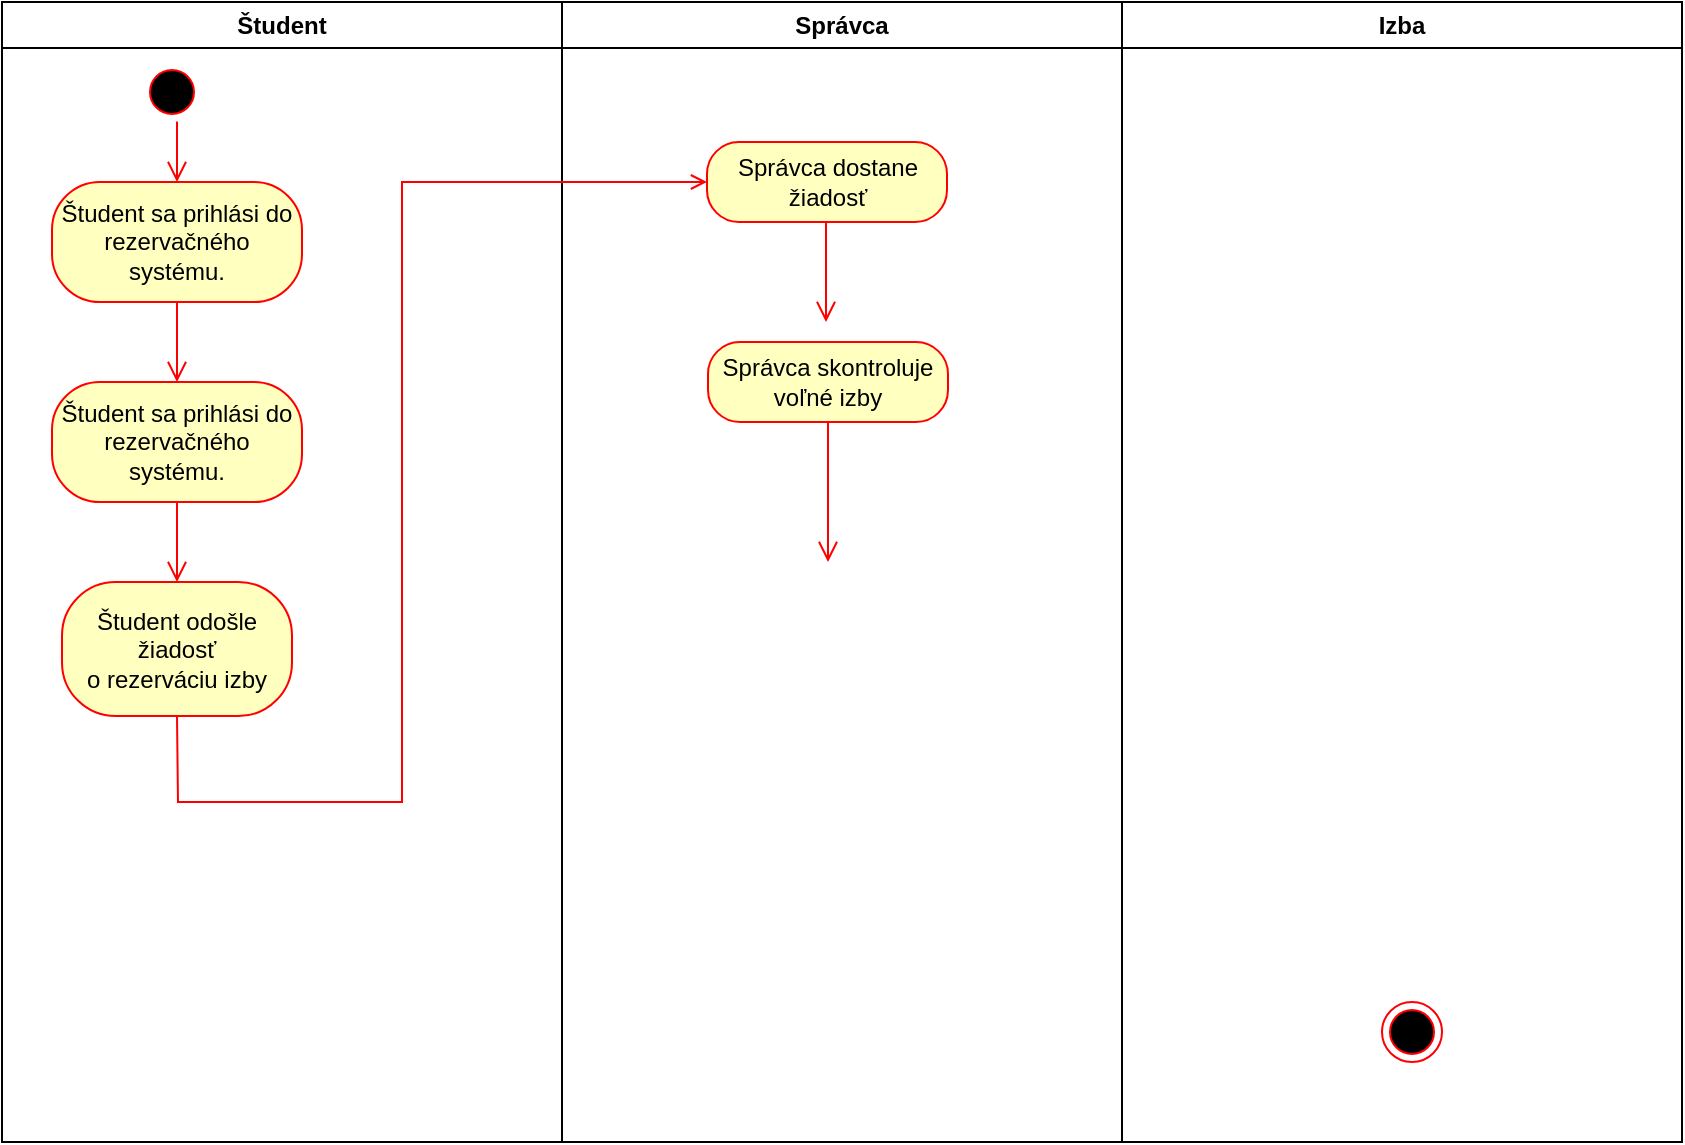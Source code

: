 <mxfile version="24.0.7" type="github">
  <diagram name="Page-1" id="e7e014a7-5840-1c2e-5031-d8a46d1fe8dd">
    <mxGraphModel dx="1105" dy="544" grid="1" gridSize="10" guides="1" tooltips="1" connect="1" arrows="1" fold="1" page="1" pageScale="1" pageWidth="1169" pageHeight="826" background="none" math="0" shadow="0">
      <root>
        <mxCell id="0" />
        <mxCell id="1" parent="0" />
        <mxCell id="2" value="Študent" style="swimlane;whiteSpace=wrap" parent="1" vertex="1">
          <mxGeometry x="40" y="70" width="280" height="570" as="geometry" />
        </mxCell>
        <mxCell id="5" value="" style="ellipse;shape=startState;fillColor=#000000;strokeColor=#ff0000;" parent="2" vertex="1">
          <mxGeometry x="70" y="30" width="30" height="30" as="geometry" />
        </mxCell>
        <mxCell id="6" value="" style="edgeStyle=elbowEdgeStyle;elbow=horizontal;verticalAlign=bottom;endArrow=open;endSize=8;strokeColor=#FF0000;endFill=1;rounded=0;entryX=0.5;entryY=0;entryDx=0;entryDy=0;" parent="2" source="5" target="C2BcoFN70ZOU8DqxQfOr-58" edge="1">
          <mxGeometry x="100" y="40" as="geometry">
            <mxPoint x="85.261" y="90" as="targetPoint" />
          </mxGeometry>
        </mxCell>
        <mxCell id="C2BcoFN70ZOU8DqxQfOr-58" value="Študent sa prihlási do&lt;br&gt;rezervačného systému." style="rounded=1;whiteSpace=wrap;html=1;arcSize=40;fontColor=#000000;fillColor=#ffffc0;strokeColor=#ff0000;" vertex="1" parent="2">
          <mxGeometry x="25" y="90" width="125" height="60" as="geometry" />
        </mxCell>
        <mxCell id="C2BcoFN70ZOU8DqxQfOr-67" value="Študent sa prihlási do&lt;br&gt;rezervačného systému." style="rounded=1;whiteSpace=wrap;html=1;arcSize=40;fontColor=#000000;fillColor=#ffffc0;strokeColor=#ff0000;" vertex="1" parent="2">
          <mxGeometry x="25" y="190" width="125" height="60" as="geometry" />
        </mxCell>
        <mxCell id="C2BcoFN70ZOU8DqxQfOr-71" value="" style="edgeStyle=elbowEdgeStyle;elbow=horizontal;verticalAlign=bottom;endArrow=open;endSize=8;strokeColor=#FF0000;endFill=1;rounded=0;entryX=0.5;entryY=0;entryDx=0;entryDy=0;exitX=0.5;exitY=1;exitDx=0;exitDy=0;" edge="1" parent="2" source="C2BcoFN70ZOU8DqxQfOr-58" target="C2BcoFN70ZOU8DqxQfOr-67">
          <mxGeometry x="60" y="-30" as="geometry">
            <mxPoint x="105" y="110" as="targetPoint" />
            <mxPoint x="105" y="80" as="sourcePoint" />
            <Array as="points" />
          </mxGeometry>
        </mxCell>
        <mxCell id="C2BcoFN70ZOU8DqxQfOr-72" value="Študent odošle žiadosť&lt;br&gt;o rezerváciu izby" style="rounded=1;whiteSpace=wrap;html=1;arcSize=40;fontColor=#000000;fillColor=#ffffc0;strokeColor=#ff0000;" vertex="1" parent="2">
          <mxGeometry x="30" y="290" width="115" height="67" as="geometry" />
        </mxCell>
        <mxCell id="C2BcoFN70ZOU8DqxQfOr-76" value="" style="edgeStyle=elbowEdgeStyle;elbow=horizontal;verticalAlign=bottom;endArrow=open;endSize=8;strokeColor=#FF0000;endFill=1;rounded=0;entryX=0.5;entryY=0;entryDx=0;entryDy=0;exitX=0.5;exitY=1;exitDx=0;exitDy=0;" edge="1" parent="2" source="C2BcoFN70ZOU8DqxQfOr-67" target="C2BcoFN70ZOU8DqxQfOr-72">
          <mxGeometry x="20" y="-100" as="geometry">
            <mxPoint x="108" y="210" as="targetPoint" />
            <mxPoint x="108" y="170" as="sourcePoint" />
            <Array as="points" />
          </mxGeometry>
        </mxCell>
        <mxCell id="3" value="Správca" style="swimlane;whiteSpace=wrap" parent="1" vertex="1">
          <mxGeometry x="320" y="70" width="280" height="570" as="geometry" />
        </mxCell>
        <mxCell id="C2BcoFN70ZOU8DqxQfOr-77" value="Správca dostane&lt;br&gt;žiadosť" style="rounded=1;whiteSpace=wrap;html=1;arcSize=40;fontColor=#000000;fillColor=#ffffc0;strokeColor=#ff0000;" vertex="1" parent="3">
          <mxGeometry x="72.5" y="70" width="120" height="40" as="geometry" />
        </mxCell>
        <mxCell id="C2BcoFN70ZOU8DqxQfOr-78" value="" style="edgeStyle=orthogonalEdgeStyle;html=1;verticalAlign=bottom;endArrow=open;endSize=8;strokeColor=#ff0000;rounded=0;" edge="1" source="C2BcoFN70ZOU8DqxQfOr-77" parent="3">
          <mxGeometry relative="1" as="geometry">
            <mxPoint x="132" y="160" as="targetPoint" />
          </mxGeometry>
        </mxCell>
        <mxCell id="C2BcoFN70ZOU8DqxQfOr-79" value="Správca skontroluje&lt;br&gt;voľné izby" style="rounded=1;whiteSpace=wrap;html=1;arcSize=40;fontColor=#000000;fillColor=#ffffc0;strokeColor=#ff0000;" vertex="1" parent="3">
          <mxGeometry x="73" y="170" width="120" height="40" as="geometry" />
        </mxCell>
        <mxCell id="C2BcoFN70ZOU8DqxQfOr-80" value="" style="edgeStyle=orthogonalEdgeStyle;html=1;verticalAlign=bottom;endArrow=open;endSize=8;strokeColor=#ff0000;rounded=0;" edge="1" source="C2BcoFN70ZOU8DqxQfOr-79" parent="3">
          <mxGeometry relative="1" as="geometry">
            <mxPoint x="133" y="280" as="targetPoint" />
          </mxGeometry>
        </mxCell>
        <mxCell id="4" value="Izba" style="swimlane;whiteSpace=wrap" parent="1" vertex="1">
          <mxGeometry x="600" y="70" width="280" height="570" as="geometry" />
        </mxCell>
        <mxCell id="38" value="" style="ellipse;shape=endState;fillColor=#000000;strokeColor=#ff0000" parent="4" vertex="1">
          <mxGeometry x="130" y="500" width="30" height="30" as="geometry" />
        </mxCell>
        <mxCell id="C2BcoFN70ZOU8DqxQfOr-51" value="" style="endArrow=open;strokeColor=#FF0000;endFill=1;rounded=0;exitX=0.5;exitY=1;exitDx=0;exitDy=0;entryX=0;entryY=0.5;entryDx=0;entryDy=0;" edge="1" parent="1" source="C2BcoFN70ZOU8DqxQfOr-72" target="C2BcoFN70ZOU8DqxQfOr-77">
          <mxGeometry relative="1" as="geometry">
            <mxPoint x="190" y="407.5" as="sourcePoint" />
            <mxPoint x="390" y="155" as="targetPoint" />
            <Array as="points">
              <mxPoint x="128" y="470" />
              <mxPoint x="240" y="470" />
              <mxPoint x="240" y="160" />
            </Array>
          </mxGeometry>
        </mxCell>
      </root>
    </mxGraphModel>
  </diagram>
</mxfile>
